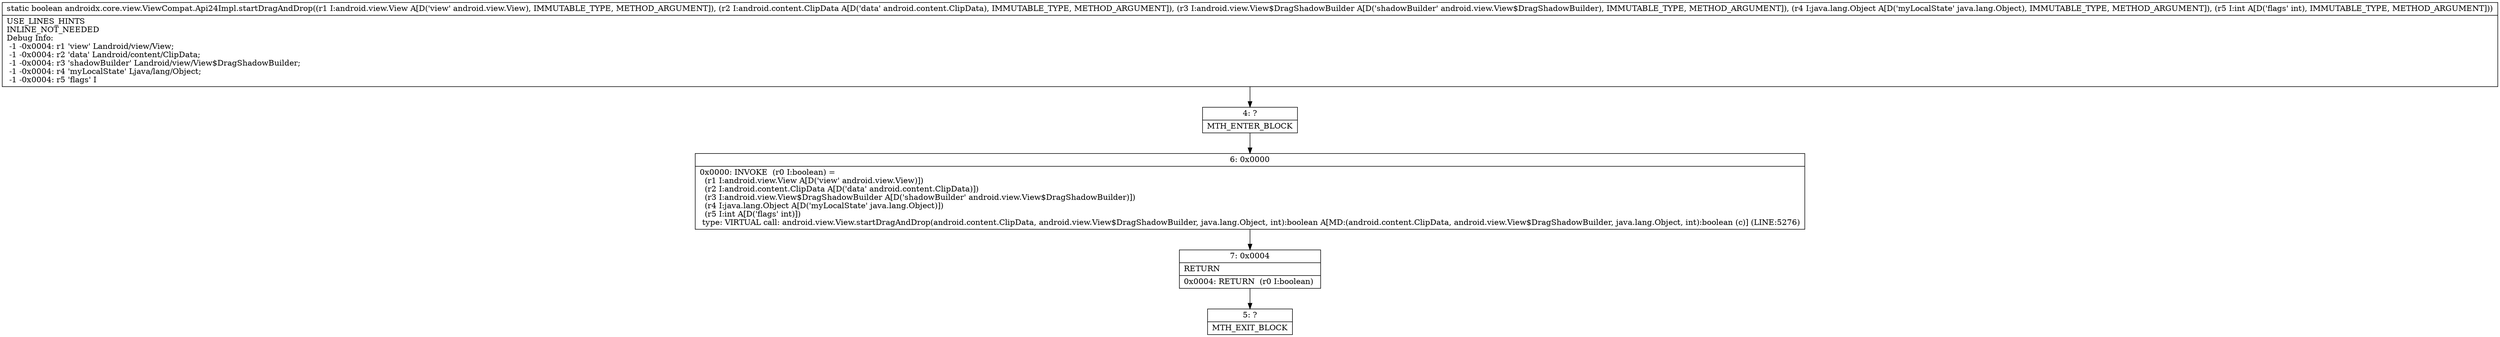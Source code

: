 digraph "CFG forandroidx.core.view.ViewCompat.Api24Impl.startDragAndDrop(Landroid\/view\/View;Landroid\/content\/ClipData;Landroid\/view\/View$DragShadowBuilder;Ljava\/lang\/Object;I)Z" {
Node_4 [shape=record,label="{4\:\ ?|MTH_ENTER_BLOCK\l}"];
Node_6 [shape=record,label="{6\:\ 0x0000|0x0000: INVOKE  (r0 I:boolean) = \l  (r1 I:android.view.View A[D('view' android.view.View)])\l  (r2 I:android.content.ClipData A[D('data' android.content.ClipData)])\l  (r3 I:android.view.View$DragShadowBuilder A[D('shadowBuilder' android.view.View$DragShadowBuilder)])\l  (r4 I:java.lang.Object A[D('myLocalState' java.lang.Object)])\l  (r5 I:int A[D('flags' int)])\l type: VIRTUAL call: android.view.View.startDragAndDrop(android.content.ClipData, android.view.View$DragShadowBuilder, java.lang.Object, int):boolean A[MD:(android.content.ClipData, android.view.View$DragShadowBuilder, java.lang.Object, int):boolean (c)] (LINE:5276)\l}"];
Node_7 [shape=record,label="{7\:\ 0x0004|RETURN\l|0x0004: RETURN  (r0 I:boolean) \l}"];
Node_5 [shape=record,label="{5\:\ ?|MTH_EXIT_BLOCK\l}"];
MethodNode[shape=record,label="{static boolean androidx.core.view.ViewCompat.Api24Impl.startDragAndDrop((r1 I:android.view.View A[D('view' android.view.View), IMMUTABLE_TYPE, METHOD_ARGUMENT]), (r2 I:android.content.ClipData A[D('data' android.content.ClipData), IMMUTABLE_TYPE, METHOD_ARGUMENT]), (r3 I:android.view.View$DragShadowBuilder A[D('shadowBuilder' android.view.View$DragShadowBuilder), IMMUTABLE_TYPE, METHOD_ARGUMENT]), (r4 I:java.lang.Object A[D('myLocalState' java.lang.Object), IMMUTABLE_TYPE, METHOD_ARGUMENT]), (r5 I:int A[D('flags' int), IMMUTABLE_TYPE, METHOD_ARGUMENT]))  | USE_LINES_HINTS\lINLINE_NOT_NEEDED\lDebug Info:\l  \-1 \-0x0004: r1 'view' Landroid\/view\/View;\l  \-1 \-0x0004: r2 'data' Landroid\/content\/ClipData;\l  \-1 \-0x0004: r3 'shadowBuilder' Landroid\/view\/View$DragShadowBuilder;\l  \-1 \-0x0004: r4 'myLocalState' Ljava\/lang\/Object;\l  \-1 \-0x0004: r5 'flags' I\l}"];
MethodNode -> Node_4;Node_4 -> Node_6;
Node_6 -> Node_7;
Node_7 -> Node_5;
}

